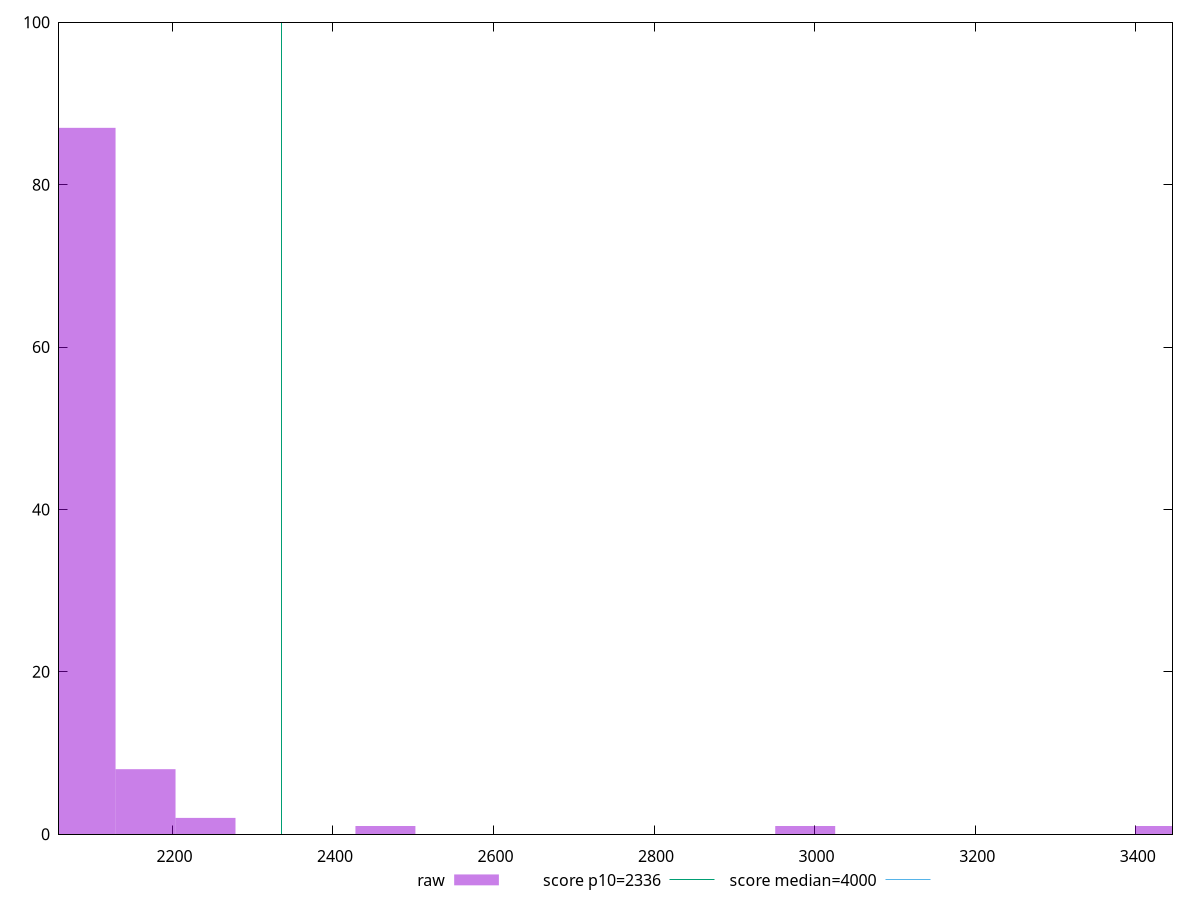 reset

$raw <<EOF
3436.5270219051836 1
2988.2843668740725 1
2091.7990568118507 87
2465.3346026711097 1
2241.2132751555546 2
2166.5061659837024 8
EOF

set key outside below
set boxwidth 74.70710917185181
set xrange [2058.7039999999997:3445.8105000000005]
set yrange [0:100]
set trange [0:100]
set style fill transparent solid 0.5 noborder

set parametric
set terminal svg size 640, 490 enhanced background rgb 'white'
set output "report_00017_2021-02-10T15-08-03.406Z/first-contentful-paint/samples/pages+cached/raw/histogram.svg"

plot $raw title "raw" with boxes, \
     2336,t title "score p10=2336", \
     4000,t title "score median=4000"

reset
